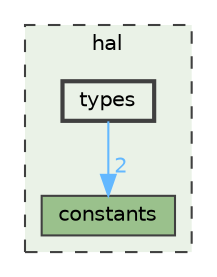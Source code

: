 digraph "hal/types"
{
 // INTERACTIVE_SVG=YES
 // LATEX_PDF_SIZE
  bgcolor="transparent";
  edge [fontname=Helvetica,fontsize=10,labelfontname=Helvetica,labelfontsize=10];
  node [fontname=Helvetica,fontsize=10,shape=box,height=0.2,width=0.4];
  compound=true
  subgraph clusterdir_52c912f73dac9c4c0e442232e1b2bd80 {
    graph [ bgcolor="#eaf2e7", pencolor="grey25", label="hal", fontname=Helvetica,fontsize=10 style="filled,dashed", URL="dir_52c912f73dac9c4c0e442232e1b2bd80.html",tooltip=""]
  dir_d2b7a96810b9669f8191cf27d0893188 [label="constants", fillcolor="#9ac18c", color="grey25", style="filled", URL="dir_d2b7a96810b9669f8191cf27d0893188.html",tooltip=""];
  dir_00915aefc8fe3fced465a5d8ad3261ce [label="types", fillcolor="#eaf2e7", color="grey25", style="filled,bold", URL="dir_00915aefc8fe3fced465a5d8ad3261ce.html",tooltip=""];
  }
  dir_00915aefc8fe3fced465a5d8ad3261ce->dir_d2b7a96810b9669f8191cf27d0893188 [headlabel="2", labeldistance=1.5 headhref="dir_000002_000000.html" href="dir_000002_000000.html" color="steelblue1" fontcolor="steelblue1"];
}

